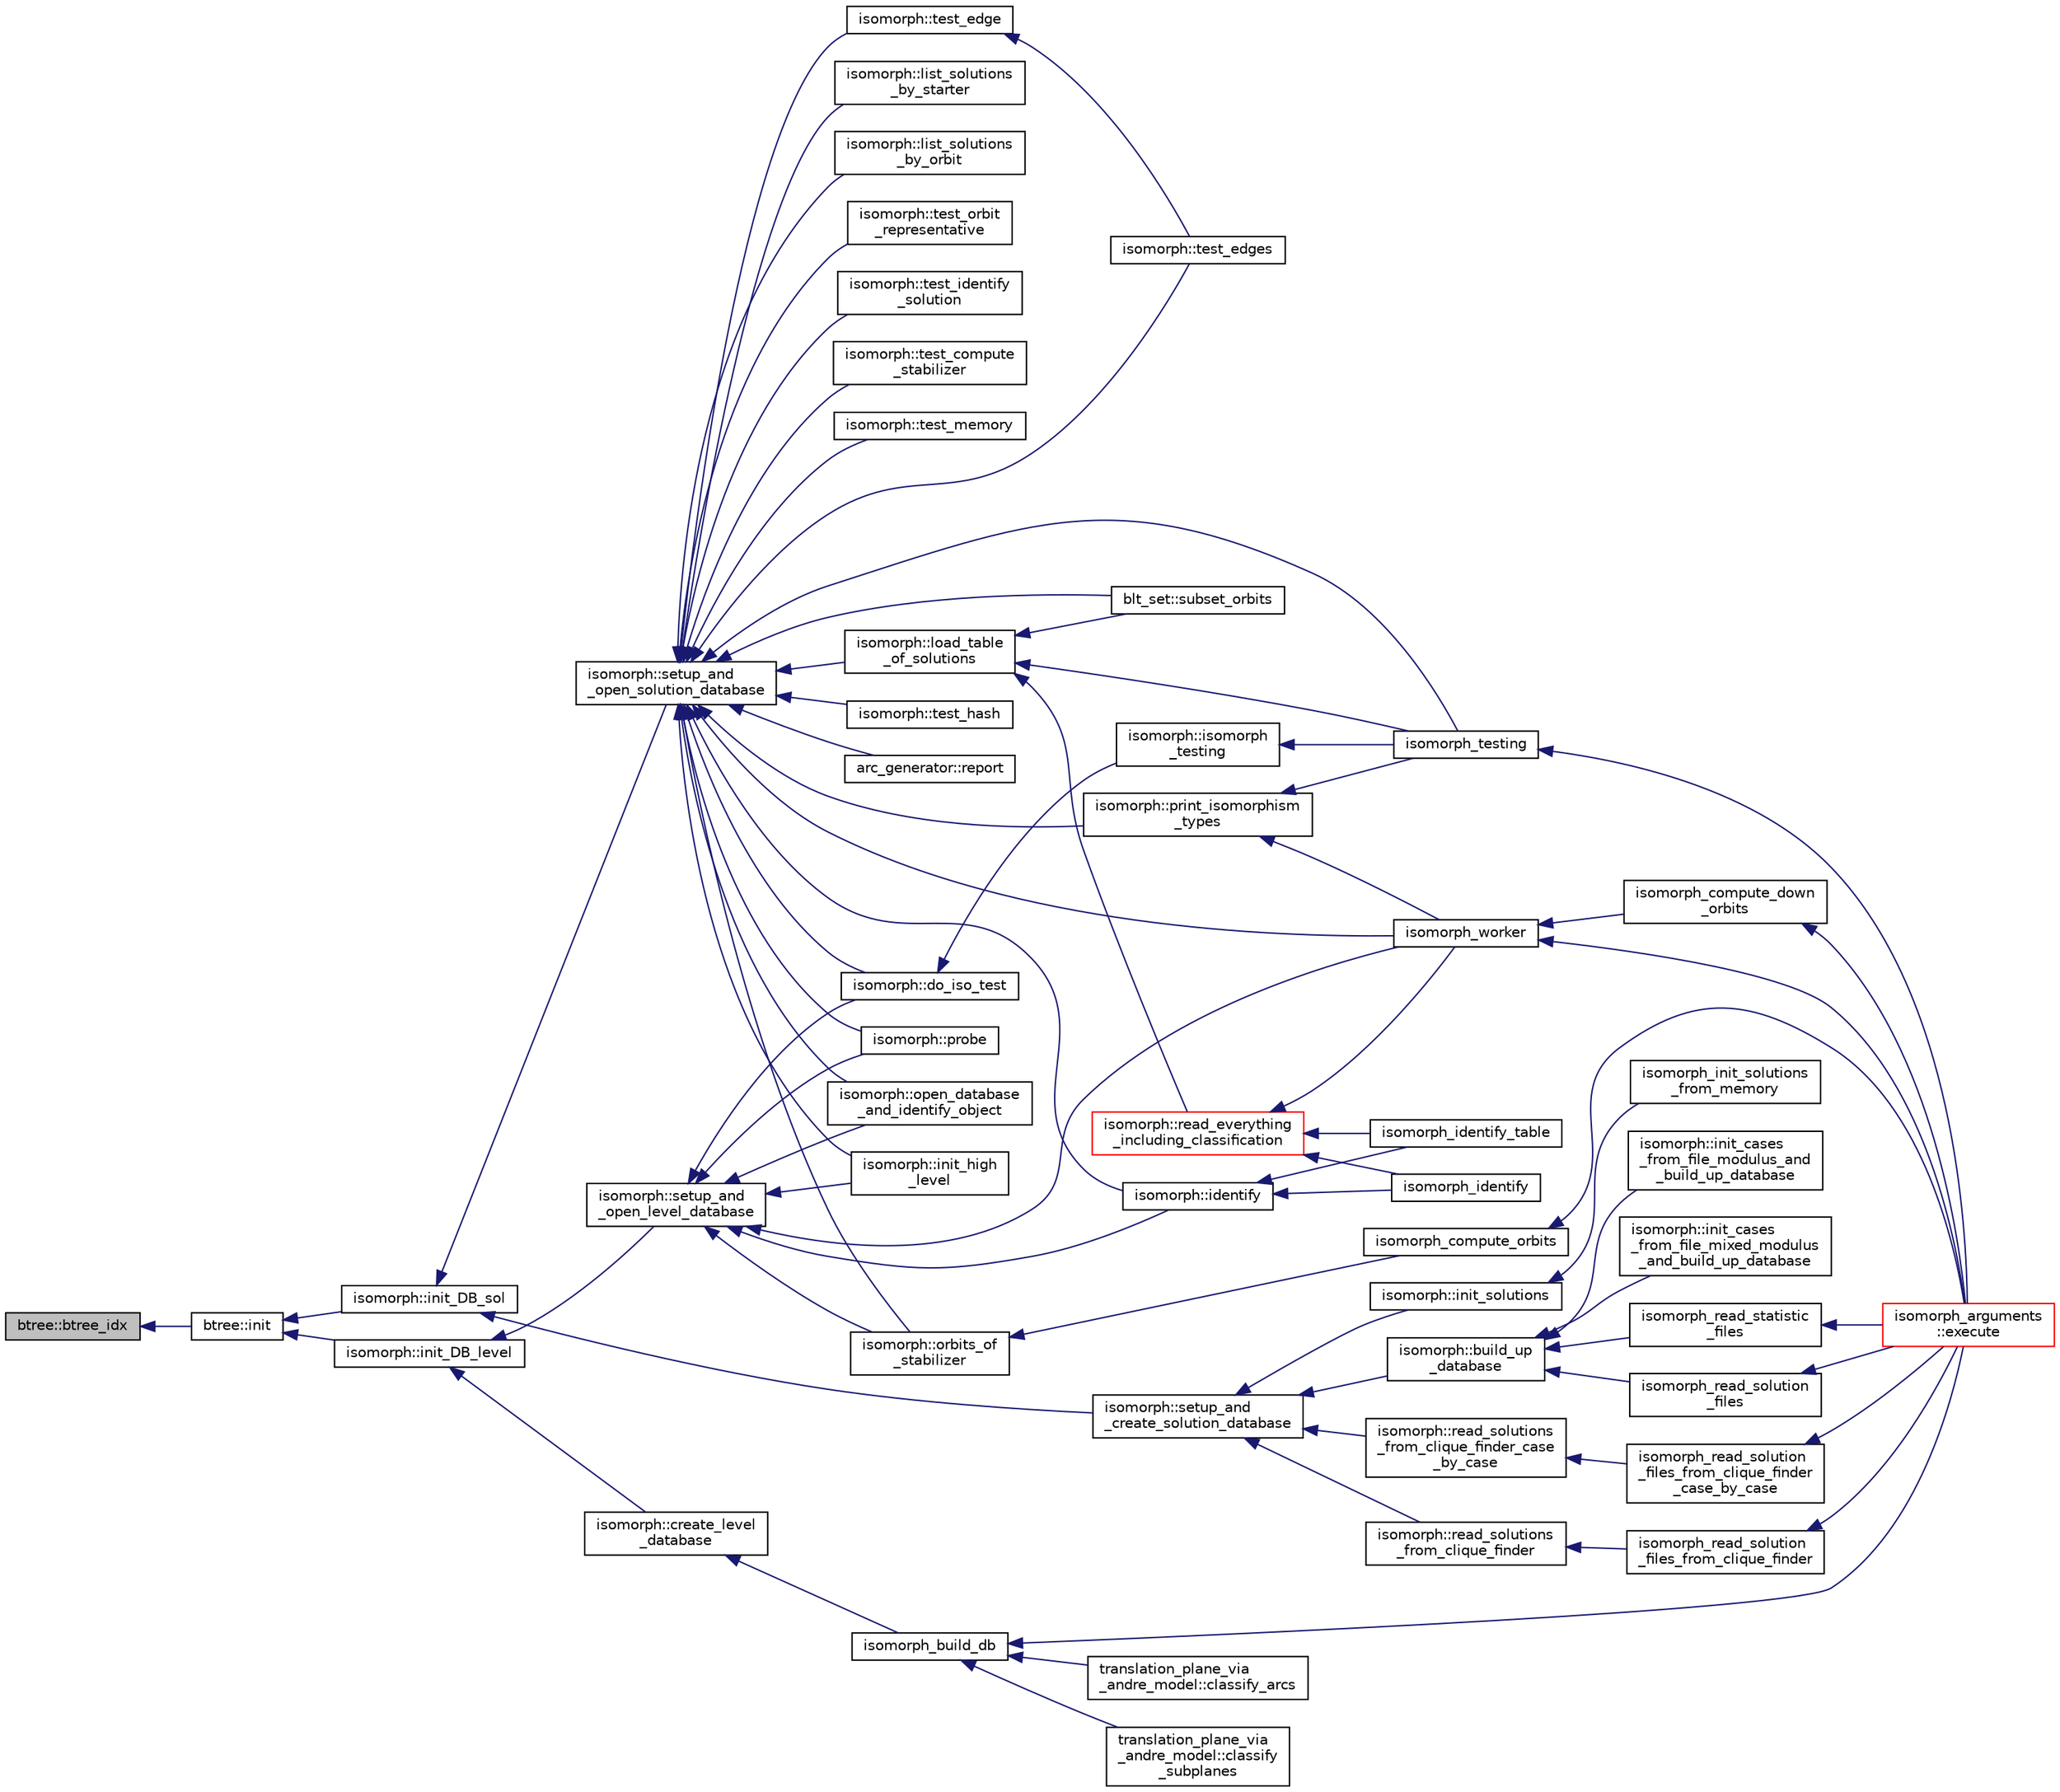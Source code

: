 digraph "btree::btree_idx"
{
  edge [fontname="Helvetica",fontsize="10",labelfontname="Helvetica",labelfontsize="10"];
  node [fontname="Helvetica",fontsize="10",shape=record];
  rankdir="LR";
  Node496 [label="btree::btree_idx",height=0.2,width=0.4,color="black", fillcolor="grey75", style="filled", fontcolor="black"];
  Node496 -> Node497 [dir="back",color="midnightblue",fontsize="10",style="solid",fontname="Helvetica"];
  Node497 [label="btree::init",height=0.2,width=0.4,color="black", fillcolor="white", style="filled",URL="$dd/db0/classbtree.html#a3c88706e9886f1f9bc142b511aeab642"];
  Node497 -> Node498 [dir="back",color="midnightblue",fontsize="10",style="solid",fontname="Helvetica"];
  Node498 [label="isomorph::init_DB_sol",height=0.2,width=0.4,color="black", fillcolor="white", style="filled",URL="$d3/d5f/classisomorph.html#afd8d8a546fa9a7bc6f211b216e291039"];
  Node498 -> Node499 [dir="back",color="midnightblue",fontsize="10",style="solid",fontname="Helvetica"];
  Node499 [label="isomorph::setup_and\l_open_solution_database",height=0.2,width=0.4,color="black", fillcolor="white", style="filled",URL="$d3/d5f/classisomorph.html#a31846d3ae261a9c2dc089fb87710ce5c"];
  Node499 -> Node500 [dir="back",color="midnightblue",fontsize="10",style="solid",fontname="Helvetica"];
  Node500 [label="blt_set::subset_orbits",height=0.2,width=0.4,color="black", fillcolor="white", style="filled",URL="$d1/d3d/classblt__set.html#af8f79fc4346244acfa0e2c2d23c36993"];
  Node499 -> Node501 [dir="back",color="midnightblue",fontsize="10",style="solid",fontname="Helvetica"];
  Node501 [label="arc_generator::report",height=0.2,width=0.4,color="black", fillcolor="white", style="filled",URL="$d4/d21/classarc__generator.html#a650f715bb3eec8fd1057e07e5b384f9a"];
  Node499 -> Node502 [dir="back",color="midnightblue",fontsize="10",style="solid",fontname="Helvetica"];
  Node502 [label="isomorph::load_table\l_of_solutions",height=0.2,width=0.4,color="black", fillcolor="white", style="filled",URL="$d3/d5f/classisomorph.html#a21ab5aba74a200b9abf041dc5206821a"];
  Node502 -> Node500 [dir="back",color="midnightblue",fontsize="10",style="solid",fontname="Helvetica"];
  Node502 -> Node503 [dir="back",color="midnightblue",fontsize="10",style="solid",fontname="Helvetica"];
  Node503 [label="isomorph::read_everything\l_including_classification",height=0.2,width=0.4,color="red", fillcolor="white", style="filled",URL="$d3/d5f/classisomorph.html#aa6a56e4522d3133a6ea65c9ac6de3924"];
  Node503 -> Node508 [dir="back",color="midnightblue",fontsize="10",style="solid",fontname="Helvetica"];
  Node508 [label="isomorph_identify",height=0.2,width=0.4,color="black", fillcolor="white", style="filled",URL="$d4/d7e/isomorph__global_8_c.html#aa0fe57c73d5668eee10a6022ada7f6a3"];
  Node503 -> Node509 [dir="back",color="midnightblue",fontsize="10",style="solid",fontname="Helvetica"];
  Node509 [label="isomorph_identify_table",height=0.2,width=0.4,color="black", fillcolor="white", style="filled",URL="$d4/d7e/isomorph__global_8_c.html#a9fd19ea945561cf2a6bb5c72dd4b1cb2"];
  Node503 -> Node510 [dir="back",color="midnightblue",fontsize="10",style="solid",fontname="Helvetica"];
  Node510 [label="isomorph_worker",height=0.2,width=0.4,color="black", fillcolor="white", style="filled",URL="$d4/d7e/isomorph__global_8_c.html#ace3bb6ec719b02a35534309d4d3fe99a"];
  Node510 -> Node505 [dir="back",color="midnightblue",fontsize="10",style="solid",fontname="Helvetica"];
  Node505 [label="isomorph_arguments\l::execute",height=0.2,width=0.4,color="red", fillcolor="white", style="filled",URL="$d5/de4/classisomorph__arguments.html#aa85e472d14906abdd5672dc66027583e"];
  Node510 -> Node511 [dir="back",color="midnightblue",fontsize="10",style="solid",fontname="Helvetica"];
  Node511 [label="isomorph_compute_down\l_orbits",height=0.2,width=0.4,color="black", fillcolor="white", style="filled",URL="$d4/d7e/isomorph__global_8_c.html#a3613cea19158edd30958c4edecd97d53"];
  Node511 -> Node505 [dir="back",color="midnightblue",fontsize="10",style="solid",fontname="Helvetica"];
  Node502 -> Node512 [dir="back",color="midnightblue",fontsize="10",style="solid",fontname="Helvetica"];
  Node512 [label="isomorph_testing",height=0.2,width=0.4,color="black", fillcolor="white", style="filled",URL="$d4/d7e/isomorph__global_8_c.html#a5a73cbe9f89c4727f086482ee2d238f9"];
  Node512 -> Node505 [dir="back",color="midnightblue",fontsize="10",style="solid",fontname="Helvetica"];
  Node499 -> Node513 [dir="back",color="midnightblue",fontsize="10",style="solid",fontname="Helvetica"];
  Node513 [label="isomorph::list_solutions\l_by_starter",height=0.2,width=0.4,color="black", fillcolor="white", style="filled",URL="$d3/d5f/classisomorph.html#a9c40f343f1a3e5fc177e5121bc809b06"];
  Node499 -> Node514 [dir="back",color="midnightblue",fontsize="10",style="solid",fontname="Helvetica"];
  Node514 [label="isomorph::list_solutions\l_by_orbit",height=0.2,width=0.4,color="black", fillcolor="white", style="filled",URL="$d3/d5f/classisomorph.html#adefb1a89c097c284d29f92d5fc58ebfa"];
  Node499 -> Node515 [dir="back",color="midnightblue",fontsize="10",style="solid",fontname="Helvetica"];
  Node515 [label="isomorph::orbits_of\l_stabilizer",height=0.2,width=0.4,color="black", fillcolor="white", style="filled",URL="$d3/d5f/classisomorph.html#a72bbdc12cca5a90045ef15d0b24075e6"];
  Node515 -> Node516 [dir="back",color="midnightblue",fontsize="10",style="solid",fontname="Helvetica"];
  Node516 [label="isomorph_compute_orbits",height=0.2,width=0.4,color="black", fillcolor="white", style="filled",URL="$d4/d7e/isomorph__global_8_c.html#a592f3efd31146c0802f59837055f904f"];
  Node516 -> Node505 [dir="back",color="midnightblue",fontsize="10",style="solid",fontname="Helvetica"];
  Node499 -> Node517 [dir="back",color="midnightblue",fontsize="10",style="solid",fontname="Helvetica"];
  Node517 [label="isomorph::test_orbit\l_representative",height=0.2,width=0.4,color="black", fillcolor="white", style="filled",URL="$d3/d5f/classisomorph.html#a5f165aa61a0d6b349da5a6117135f6c0"];
  Node499 -> Node518 [dir="back",color="midnightblue",fontsize="10",style="solid",fontname="Helvetica"];
  Node518 [label="isomorph::test_identify\l_solution",height=0.2,width=0.4,color="black", fillcolor="white", style="filled",URL="$d3/d5f/classisomorph.html#aa2c95f309e3283179e87bbbd83bfdc7d"];
  Node499 -> Node519 [dir="back",color="midnightblue",fontsize="10",style="solid",fontname="Helvetica"];
  Node519 [label="isomorph::test_compute\l_stabilizer",height=0.2,width=0.4,color="black", fillcolor="white", style="filled",URL="$d3/d5f/classisomorph.html#a72cd06f32311c44eb09dd73faa36b748"];
  Node499 -> Node520 [dir="back",color="midnightblue",fontsize="10",style="solid",fontname="Helvetica"];
  Node520 [label="isomorph::test_memory",height=0.2,width=0.4,color="black", fillcolor="white", style="filled",URL="$d3/d5f/classisomorph.html#a27877043c77db8e85e8fa7d5c43845b0"];
  Node499 -> Node521 [dir="back",color="midnightblue",fontsize="10",style="solid",fontname="Helvetica"];
  Node521 [label="isomorph::test_edges",height=0.2,width=0.4,color="black", fillcolor="white", style="filled",URL="$d3/d5f/classisomorph.html#ad23507927d8f7698073475d12b2a85bc"];
  Node499 -> Node522 [dir="back",color="midnightblue",fontsize="10",style="solid",fontname="Helvetica"];
  Node522 [label="isomorph::test_edge",height=0.2,width=0.4,color="black", fillcolor="white", style="filled",URL="$d3/d5f/classisomorph.html#a591165fa287477b480f5b7081198ba46"];
  Node522 -> Node521 [dir="back",color="midnightblue",fontsize="10",style="solid",fontname="Helvetica"];
  Node499 -> Node523 [dir="back",color="midnightblue",fontsize="10",style="solid",fontname="Helvetica"];
  Node523 [label="isomorph::test_hash",height=0.2,width=0.4,color="black", fillcolor="white", style="filled",URL="$d3/d5f/classisomorph.html#a53560280664b268a0500d26c801b1e68"];
  Node499 -> Node524 [dir="back",color="midnightblue",fontsize="10",style="solid",fontname="Helvetica"];
  Node524 [label="isomorph::init_high\l_level",height=0.2,width=0.4,color="black", fillcolor="white", style="filled",URL="$d3/d5f/classisomorph.html#a5cee5468cc8cc68eac1f6131faedfab2"];
  Node499 -> Node525 [dir="back",color="midnightblue",fontsize="10",style="solid",fontname="Helvetica"];
  Node525 [label="isomorph::open_database\l_and_identify_object",height=0.2,width=0.4,color="black", fillcolor="white", style="filled",URL="$d3/d5f/classisomorph.html#aa4e387f26f609fc9379d2e01f6cc27d0"];
  Node499 -> Node526 [dir="back",color="midnightblue",fontsize="10",style="solid",fontname="Helvetica"];
  Node526 [label="isomorph::print_isomorphism\l_types",height=0.2,width=0.4,color="black", fillcolor="white", style="filled",URL="$d3/d5f/classisomorph.html#abbcd12f6434585951a5532d0b2467a00"];
  Node526 -> Node512 [dir="back",color="midnightblue",fontsize="10",style="solid",fontname="Helvetica"];
  Node526 -> Node510 [dir="back",color="midnightblue",fontsize="10",style="solid",fontname="Helvetica"];
  Node499 -> Node512 [dir="back",color="midnightblue",fontsize="10",style="solid",fontname="Helvetica"];
  Node499 -> Node510 [dir="back",color="midnightblue",fontsize="10",style="solid",fontname="Helvetica"];
  Node499 -> Node527 [dir="back",color="midnightblue",fontsize="10",style="solid",fontname="Helvetica"];
  Node527 [label="isomorph::probe",height=0.2,width=0.4,color="black", fillcolor="white", style="filled",URL="$d3/d5f/classisomorph.html#a9cb6fed7b6ac639d886b117a1f454441"];
  Node499 -> Node528 [dir="back",color="midnightblue",fontsize="10",style="solid",fontname="Helvetica"];
  Node528 [label="isomorph::do_iso_test",height=0.2,width=0.4,color="black", fillcolor="white", style="filled",URL="$d3/d5f/classisomorph.html#a51fc3bf5cc3a99282a489b2df37ee24e"];
  Node528 -> Node529 [dir="back",color="midnightblue",fontsize="10",style="solid",fontname="Helvetica"];
  Node529 [label="isomorph::isomorph\l_testing",height=0.2,width=0.4,color="black", fillcolor="white", style="filled",URL="$d3/d5f/classisomorph.html#ad7945ec94ba0ba16953482edfaa4da6e"];
  Node529 -> Node512 [dir="back",color="midnightblue",fontsize="10",style="solid",fontname="Helvetica"];
  Node499 -> Node530 [dir="back",color="midnightblue",fontsize="10",style="solid",fontname="Helvetica"];
  Node530 [label="isomorph::identify",height=0.2,width=0.4,color="black", fillcolor="white", style="filled",URL="$d3/d5f/classisomorph.html#a78ecf843b9f6ca1cfd666e222edd90ae"];
  Node530 -> Node508 [dir="back",color="midnightblue",fontsize="10",style="solid",fontname="Helvetica"];
  Node530 -> Node509 [dir="back",color="midnightblue",fontsize="10",style="solid",fontname="Helvetica"];
  Node498 -> Node531 [dir="back",color="midnightblue",fontsize="10",style="solid",fontname="Helvetica"];
  Node531 [label="isomorph::setup_and\l_create_solution_database",height=0.2,width=0.4,color="black", fillcolor="white", style="filled",URL="$d3/d5f/classisomorph.html#a810a22dfde3c43272107c743ec819b0e"];
  Node531 -> Node532 [dir="back",color="midnightblue",fontsize="10",style="solid",fontname="Helvetica"];
  Node532 [label="isomorph::init_solutions",height=0.2,width=0.4,color="black", fillcolor="white", style="filled",URL="$d3/d5f/classisomorph.html#a729746a01bd45d55565d0a11cda9e9a3"];
  Node532 -> Node533 [dir="back",color="midnightblue",fontsize="10",style="solid",fontname="Helvetica"];
  Node533 [label="isomorph_init_solutions\l_from_memory",height=0.2,width=0.4,color="black", fillcolor="white", style="filled",URL="$d4/d7e/isomorph__global_8_c.html#a490bbe6199dc1e29d186b26834266e03"];
  Node531 -> Node534 [dir="back",color="midnightblue",fontsize="10",style="solid",fontname="Helvetica"];
  Node534 [label="isomorph::read_solutions\l_from_clique_finder_case\l_by_case",height=0.2,width=0.4,color="black", fillcolor="white", style="filled",URL="$d3/d5f/classisomorph.html#a65bc5ec528f741a1b01cdd606dfed579"];
  Node534 -> Node535 [dir="back",color="midnightblue",fontsize="10",style="solid",fontname="Helvetica"];
  Node535 [label="isomorph_read_solution\l_files_from_clique_finder\l_case_by_case",height=0.2,width=0.4,color="black", fillcolor="white", style="filled",URL="$d4/d7e/isomorph__global_8_c.html#a2a55ab4b2df6ae83f916cf01eccdf67c"];
  Node535 -> Node505 [dir="back",color="midnightblue",fontsize="10",style="solid",fontname="Helvetica"];
  Node531 -> Node536 [dir="back",color="midnightblue",fontsize="10",style="solid",fontname="Helvetica"];
  Node536 [label="isomorph::read_solutions\l_from_clique_finder",height=0.2,width=0.4,color="black", fillcolor="white", style="filled",URL="$d3/d5f/classisomorph.html#a14c4ac27b0d97d338e14ac0d183c5c64"];
  Node536 -> Node537 [dir="back",color="midnightblue",fontsize="10",style="solid",fontname="Helvetica"];
  Node537 [label="isomorph_read_solution\l_files_from_clique_finder",height=0.2,width=0.4,color="black", fillcolor="white", style="filled",URL="$d4/d7e/isomorph__global_8_c.html#ad8be067333430bfdd26c0a34549f4556"];
  Node537 -> Node505 [dir="back",color="midnightblue",fontsize="10",style="solid",fontname="Helvetica"];
  Node531 -> Node538 [dir="back",color="midnightblue",fontsize="10",style="solid",fontname="Helvetica"];
  Node538 [label="isomorph::build_up\l_database",height=0.2,width=0.4,color="black", fillcolor="white", style="filled",URL="$d3/d5f/classisomorph.html#a40bea8f733a5855879f927fc73324384"];
  Node538 -> Node539 [dir="back",color="midnightblue",fontsize="10",style="solid",fontname="Helvetica"];
  Node539 [label="isomorph::init_cases\l_from_file_modulus_and\l_build_up_database",height=0.2,width=0.4,color="black", fillcolor="white", style="filled",URL="$d3/d5f/classisomorph.html#a42c6ebeadb51263d8ae8c1bdaae3ebbd"];
  Node538 -> Node540 [dir="back",color="midnightblue",fontsize="10",style="solid",fontname="Helvetica"];
  Node540 [label="isomorph::init_cases\l_from_file_mixed_modulus\l_and_build_up_database",height=0.2,width=0.4,color="black", fillcolor="white", style="filled",URL="$d3/d5f/classisomorph.html#acae208131143734575c088b5f50123f6"];
  Node538 -> Node541 [dir="back",color="midnightblue",fontsize="10",style="solid",fontname="Helvetica"];
  Node541 [label="isomorph_read_statistic\l_files",height=0.2,width=0.4,color="black", fillcolor="white", style="filled",URL="$d4/d7e/isomorph__global_8_c.html#a78a6ee9d7dee4708fc721374bdebfa83"];
  Node541 -> Node505 [dir="back",color="midnightblue",fontsize="10",style="solid",fontname="Helvetica"];
  Node538 -> Node542 [dir="back",color="midnightblue",fontsize="10",style="solid",fontname="Helvetica"];
  Node542 [label="isomorph_read_solution\l_files",height=0.2,width=0.4,color="black", fillcolor="white", style="filled",URL="$d4/d7e/isomorph__global_8_c.html#a697da824ab34db5c830530fb3c97df24"];
  Node542 -> Node505 [dir="back",color="midnightblue",fontsize="10",style="solid",fontname="Helvetica"];
  Node497 -> Node543 [dir="back",color="midnightblue",fontsize="10",style="solid",fontname="Helvetica"];
  Node543 [label="isomorph::init_DB_level",height=0.2,width=0.4,color="black", fillcolor="white", style="filled",URL="$d3/d5f/classisomorph.html#a1a2df5281026bc94d57ebce33d67fe6c"];
  Node543 -> Node544 [dir="back",color="midnightblue",fontsize="10",style="solid",fontname="Helvetica"];
  Node544 [label="isomorph::setup_and\l_open_level_database",height=0.2,width=0.4,color="black", fillcolor="white", style="filled",URL="$d3/d5f/classisomorph.html#aa011f38988f4db9c6f5abd84faebd153"];
  Node544 -> Node515 [dir="back",color="midnightblue",fontsize="10",style="solid",fontname="Helvetica"];
  Node544 -> Node524 [dir="back",color="midnightblue",fontsize="10",style="solid",fontname="Helvetica"];
  Node544 -> Node525 [dir="back",color="midnightblue",fontsize="10",style="solid",fontname="Helvetica"];
  Node544 -> Node510 [dir="back",color="midnightblue",fontsize="10",style="solid",fontname="Helvetica"];
  Node544 -> Node527 [dir="back",color="midnightblue",fontsize="10",style="solid",fontname="Helvetica"];
  Node544 -> Node528 [dir="back",color="midnightblue",fontsize="10",style="solid",fontname="Helvetica"];
  Node544 -> Node530 [dir="back",color="midnightblue",fontsize="10",style="solid",fontname="Helvetica"];
  Node543 -> Node545 [dir="back",color="midnightblue",fontsize="10",style="solid",fontname="Helvetica"];
  Node545 [label="isomorph::create_level\l_database",height=0.2,width=0.4,color="black", fillcolor="white", style="filled",URL="$d3/d5f/classisomorph.html#a15a452310bd3189f10f34c7dd7085e69"];
  Node545 -> Node546 [dir="back",color="midnightblue",fontsize="10",style="solid",fontname="Helvetica"];
  Node546 [label="isomorph_build_db",height=0.2,width=0.4,color="black", fillcolor="white", style="filled",URL="$d4/d7e/isomorph__global_8_c.html#a12eb18567e79a7978cb4f9e80d2055ac"];
  Node546 -> Node547 [dir="back",color="midnightblue",fontsize="10",style="solid",fontname="Helvetica"];
  Node547 [label="translation_plane_via\l_andre_model::classify_arcs",height=0.2,width=0.4,color="black", fillcolor="white", style="filled",URL="$d1/dcc/classtranslation__plane__via__andre__model.html#ac8f002e812a8b152d41e806688601c5e"];
  Node546 -> Node548 [dir="back",color="midnightblue",fontsize="10",style="solid",fontname="Helvetica"];
  Node548 [label="translation_plane_via\l_andre_model::classify\l_subplanes",height=0.2,width=0.4,color="black", fillcolor="white", style="filled",URL="$d1/dcc/classtranslation__plane__via__andre__model.html#a794fefa95f0a7f7b887133375988ee55"];
  Node546 -> Node505 [dir="back",color="midnightblue",fontsize="10",style="solid",fontname="Helvetica"];
}
